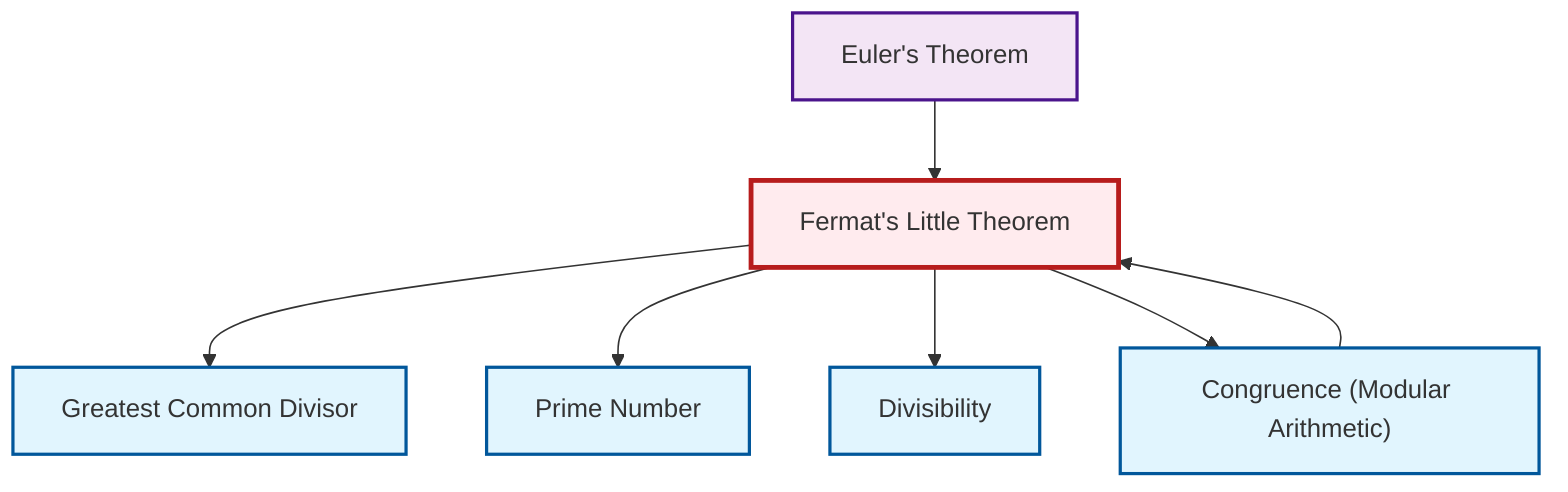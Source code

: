 graph TD
    classDef definition fill:#e1f5fe,stroke:#01579b,stroke-width:2px
    classDef theorem fill:#f3e5f5,stroke:#4a148c,stroke-width:2px
    classDef axiom fill:#fff3e0,stroke:#e65100,stroke-width:2px
    classDef example fill:#e8f5e9,stroke:#1b5e20,stroke-width:2px
    classDef current fill:#ffebee,stroke:#b71c1c,stroke-width:3px
    def-gcd["Greatest Common Divisor"]:::definition
    thm-euler["Euler's Theorem"]:::theorem
    def-divisibility["Divisibility"]:::definition
    thm-fermat-little["Fermat's Little Theorem"]:::theorem
    def-congruence["Congruence (Modular Arithmetic)"]:::definition
    def-prime["Prime Number"]:::definition
    thm-fermat-little --> def-gcd
    thm-fermat-little --> def-prime
    thm-fermat-little --> def-divisibility
    def-congruence --> thm-fermat-little
    thm-fermat-little --> def-congruence
    thm-euler --> thm-fermat-little
    class thm-fermat-little current